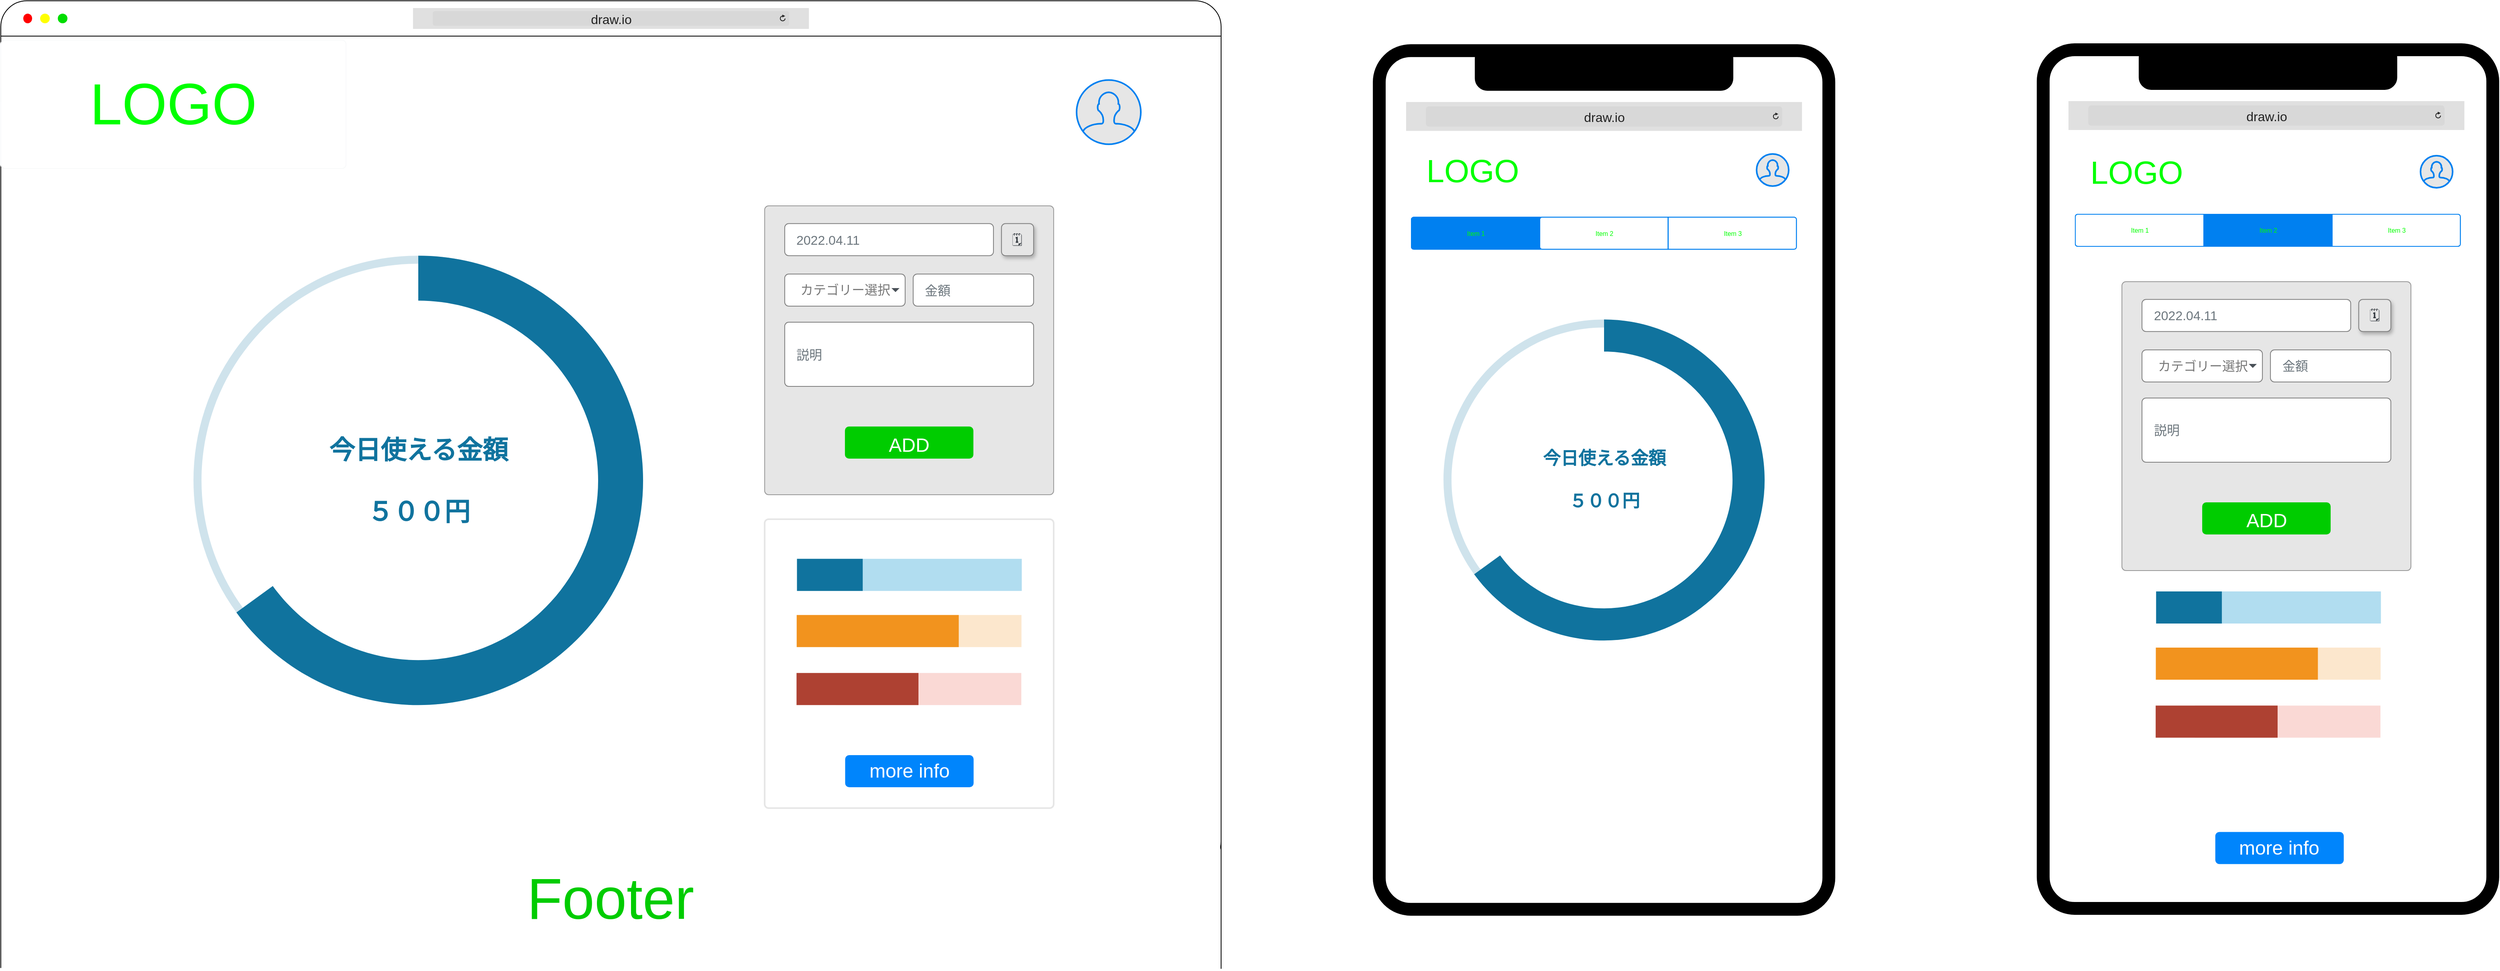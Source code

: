 <mxfile>
    <diagram id="RbM_i0EJbGHSK3NYgyE7" name="ページ1">
        <mxGraphModel dx="5474" dy="1347" grid="1" gridSize="10" guides="1" tooltips="1" connect="1" arrows="1" fold="1" page="1" pageScale="1" pageWidth="827" pageHeight="1169" math="0" shadow="0">
            <root>
                <mxCell id="0"/>
                <mxCell id="1" parent="0"/>
                <mxCell id="659" value="" style="rounded=1;whiteSpace=wrap;html=1;arcSize=7;fontColor=default;strokeWidth=16;" parent="1" vertex="1">
                    <mxGeometry x="164" y="211" width="560" height="1070" as="geometry"/>
                </mxCell>
                <mxCell id="2" value="" style="rounded=1;whiteSpace=wrap;html=1;arcSize=3;fontColor=default;" parent="1" vertex="1">
                    <mxGeometry x="-2380" y="150" width="1520" height="1080" as="geometry"/>
                </mxCell>
                <mxCell id="3" value="" style="line;strokeWidth=1;html=1;strokeColor=#000000;rounded=1;" parent="1" vertex="1">
                    <mxGeometry x="-2380" y="189" width="1520" height="10" as="geometry"/>
                </mxCell>
                <mxCell id="4" value="" style="verticalLabelPosition=bottom;labelBackgroundColor=default;verticalAlign=top;shadow=0;dashed=0;strokeWidth=2;shape=mxgraph.ios7.misc.add;fillColor=#00DD00;strokeColor=none;sketch=0;fontColor=default;html=1;rounded=1;" parent="1" vertex="1">
                    <mxGeometry x="-2309" y="166" width="12" height="12" as="geometry"/>
                </mxCell>
                <mxCell id="5" value="" style="html=1;verticalLabelPosition=bottom;labelBackgroundColor=#ffffff;verticalAlign=top;shadow=0;dashed=0;strokeWidth=2;shape=mxgraph.ios7.misc.delete;fillColor=#ff0000;strokeColor=none;sketch=0;rounded=1;" parent="1" vertex="1">
                    <mxGeometry x="-2352" y="166" width="11" height="12" as="geometry"/>
                </mxCell>
                <mxCell id="6" value="" style="html=1;verticalLabelPosition=bottom;labelBackgroundColor=#ffffff;verticalAlign=top;shadow=0;dashed=0;strokeWidth=2;shape=mxgraph.ios7.misc.delete;fillColor=#FFFF00;strokeColor=none;sketch=0;rounded=1;" parent="1" vertex="1">
                    <mxGeometry x="-2331" y="166" width="12" height="12" as="geometry"/>
                </mxCell>
                <mxCell id="7" value="&lt;font style=&quot;font-size: 16px&quot;&gt;draw.io&lt;/font&gt;" style="html=1;strokeWidth=1;shadow=0;dashed=0;shape=mxgraph.ios7ui.url;fillColor=#e0e0e0;strokeColor=#c0c0c0;buttonText=;strokeColor2=#222222;fontColor=#222222;fontSize=8;spacingTop=2;align=center;rounded=1;" parent="1" vertex="1">
                    <mxGeometry x="-1866.56" y="159" width="493.13" height="26" as="geometry"/>
                </mxCell>
                <mxCell id="8" value="" style="rounded=1;whiteSpace=wrap;html=1;arcSize=7;fontColor=default;strokeWidth=16;" parent="1" vertex="1">
                    <mxGeometry x="-663" y="212.12" width="560" height="1070" as="geometry"/>
                </mxCell>
                <mxCell id="9" value="" style="rounded=1;whiteSpace=wrap;html=1;shadow=0;fontSize=27;fontColor=#FFFFFF;strokeColor=#000000;strokeWidth=2;fillColor=#000000;gradientColor=none;arcSize=27;" parent="1" vertex="1">
                    <mxGeometry x="-543" y="207.12" width="320" height="54" as="geometry"/>
                </mxCell>
                <mxCell id="10" value="&lt;font style=&quot;font-size: 16px&quot;&gt;draw.io&lt;/font&gt;" style="html=1;strokeWidth=1;shadow=0;dashed=0;shape=mxgraph.ios7ui.url;fillColor=#e0e0e0;strokeColor=#c0c0c0;buttonText=;strokeColor2=#222222;fontColor=#222222;fontSize=8;spacingTop=2;align=center;rounded=1;" parent="1" vertex="1">
                    <mxGeometry x="-629.56" y="276.12" width="493.13" height="36" as="geometry"/>
                </mxCell>
                <mxCell id="105" value="" style="html=1;verticalLabelPosition=bottom;align=center;labelBackgroundColor=#ffffff;verticalAlign=top;strokeWidth=2;strokeColor=#0080F0;shadow=0;dashed=0;shape=mxgraph.ios7.icons.user;fontColor=#00FF00;fillColor=#E6E6E6;" parent="1" vertex="1">
                    <mxGeometry x="-1040.01" y="248.75" width="80" height="80" as="geometry"/>
                </mxCell>
                <mxCell id="143" value="" style="html=1;verticalLabelPosition=bottom;align=center;labelBackgroundColor=#ffffff;verticalAlign=top;strokeWidth=2;strokeColor=#0080F0;shadow=0;dashed=0;shape=mxgraph.ios7.icons.user;fontColor=#00FF00;fillColor=#E6E6E6;" parent="1" vertex="1">
                    <mxGeometry x="-193" y="340.87" width="40" height="40" as="geometry"/>
                </mxCell>
                <mxCell id="144" value="&lt;font style=&quot;font-size: 40px&quot;&gt;LOGO&lt;/font&gt;" style="html=1;shadow=0;dashed=0;shape=mxgraph.bootstrap.rrect;rSize=5;strokeColor=#FFFFFF;strokeWidth=3;fillColor=none;fontColor=#00FF00;whiteSpace=wrap;align=center;verticalAlign=middle;spacingLeft=0;fontStyle=0;fontSize=16;spacing=5;rounded=1;" parent="1" vertex="1">
                    <mxGeometry x="-631.5" y="318.37" width="168.5" height="85" as="geometry"/>
                </mxCell>
                <mxCell id="176" value="" style="verticalLabelPosition=bottom;verticalAlign=top;html=1;shape=mxgraph.basic.donut;dx=10;strokeColor=none;fillColor=#10739E;fontSize=10;align=center;fillOpacity=20;shadow=0;labelBackgroundColor=none;fontColor=#000000;" parent="1" vertex="1">
                    <mxGeometry x="-582.99" y="547.12" width="400" height="400" as="geometry"/>
                </mxCell>
                <mxCell id="177" value="今日使える金額&lt;br&gt;&lt;br&gt;５００円" style="verticalLabelPosition=middle;verticalAlign=middle;html=1;shape=mxgraph.basic.partConcEllipse;startAngle=0;endAngle=0.65;arcWidth=0.2;strokeColor=none;fillColor=#10739E;fontSize=22;fontColor=#10739E;align=center;fontStyle=1;shadow=0;labelBackgroundColor=none;" parent="176" vertex="1">
                    <mxGeometry width="400" height="400.0" as="geometry"/>
                </mxCell>
                <mxCell id="179" value="" style="whiteSpace=wrap;html=1;fixedSize=1;size=10;fillColor=#B1DDF0;strokeColor=none;shadow=0;labelBackgroundColor=none;fontSize=16;fontColor=#000000;" parent="1" vertex="1">
                    <mxGeometry x="304.67" y="886.0" width="280" height="40" as="geometry"/>
                </mxCell>
                <mxCell id="180" value="" style="whiteSpace=wrap;html=1;fixedSize=1;size=10;fillColor=#10739E;strokeColor=none;shadow=0;labelBackgroundColor=none;fontSize=16;fontColor=#000000;" parent="1" vertex="1">
                    <mxGeometry x="304.67" y="886.0" width="81.88" height="40" as="geometry"/>
                </mxCell>
                <mxCell id="182" value="" style="whiteSpace=wrap;html=1;fixedSize=1;size=10;fillColor=#FCE7CD;strokeColor=none;shadow=0;labelBackgroundColor=none;fontSize=16;fontColor=#000000;" parent="1" vertex="1">
                    <mxGeometry x="353.17" y="956.0" width="231.12" height="40" as="geometry"/>
                </mxCell>
                <mxCell id="183" value="" style="whiteSpace=wrap;html=1;fixedSize=1;size=10;fillColor=#F2931E;strokeColor=none;shadow=0;labelBackgroundColor=none;fontSize=16;fontColor=#000000;" parent="1" vertex="1">
                    <mxGeometry x="304.29" y="956.0" width="201.88" height="40" as="geometry"/>
                </mxCell>
                <mxCell id="185" value="" style="whiteSpace=wrap;html=1;fixedSize=1;size=10;fillColor=#FAD9D5;strokeColor=none;shadow=0;labelBackgroundColor=none;fontSize=16;fontColor=#000000;" parent="1" vertex="1">
                    <mxGeometry x="352.98" y="1028.25" width="231.12" height="40" as="geometry"/>
                </mxCell>
                <mxCell id="186" value="" style="whiteSpace=wrap;html=1;fixedSize=1;size=10;fillColor=#AE4132;strokeColor=none;shadow=0;labelBackgroundColor=none;fontSize=16;fontColor=#000000;" parent="1" vertex="1">
                    <mxGeometry x="304.1" y="1028.25" width="151.88" height="40" as="geometry"/>
                </mxCell>
                <mxCell id="233" value="" style="verticalLabelPosition=bottom;verticalAlign=top;html=1;shape=mxgraph.basic.donut;dx=10;strokeColor=none;fillColor=#10739E;fontSize=10;align=center;fillOpacity=20;shadow=0;labelBackgroundColor=none;fontColor=#000000;" parent="1" vertex="1">
                    <mxGeometry x="-2140.0" y="467.62" width="560" height="560" as="geometry"/>
                </mxCell>
                <mxCell id="234" value="&lt;font style=&quot;font-size: 32px&quot;&gt;今日使える金額&lt;br&gt;&lt;br&gt;５００円&lt;/font&gt;" style="verticalLabelPosition=middle;verticalAlign=middle;html=1;shape=mxgraph.basic.partConcEllipse;startAngle=0;endAngle=0.65;arcWidth=0.2;strokeColor=none;fillColor=#10739E;fontSize=22;fontColor=#10739E;align=center;fontStyle=1;shadow=0;labelBackgroundColor=none;" parent="233" vertex="1">
                    <mxGeometry width="560" height="560" as="geometry"/>
                </mxCell>
                <mxCell id="258" value="Footer" style="rounded=0;whiteSpace=wrap;html=1;shadow=0;fontSize=72;fontColor=#00CC00;strokeWidth=2;fillColor=#FFFFFF;strokeColor=none;" parent="1" vertex="1">
                    <mxGeometry x="-2380" y="1182.25" width="1519" height="173" as="geometry"/>
                </mxCell>
                <mxCell id="260" value="" style="endArrow=none;html=1;fontSize=16;fontColor=#000000;entryX=1;entryY=0.959;entryDx=0;entryDy=0;entryPerimeter=0;" parent="1" target="2" edge="1">
                    <mxGeometry width="50" height="50" relative="1" as="geometry">
                        <mxPoint x="-860" y="1356.25" as="sourcePoint"/>
                        <mxPoint x="-860" y="1203.25" as="targetPoint"/>
                    </mxGeometry>
                </mxCell>
                <mxCell id="261" value="" style="endArrow=none;html=1;fontSize=16;fontColor=#000000;entryX=0;entryY=0.951;entryDx=0;entryDy=0;entryPerimeter=0;" parent="1" target="2" edge="1">
                    <mxGeometry width="50" height="50" relative="1" as="geometry">
                        <mxPoint x="-2380" y="1355.25" as="sourcePoint"/>
                        <mxPoint x="-2380.0" y="1195.72" as="targetPoint"/>
                    </mxGeometry>
                </mxCell>
                <mxCell id="660" value="" style="rounded=1;whiteSpace=wrap;html=1;shadow=0;fontSize=27;fontColor=#FFFFFF;strokeColor=#000000;strokeWidth=2;fillColor=#000000;gradientColor=none;arcSize=27;" parent="1" vertex="1">
                    <mxGeometry x="284" y="206" width="320" height="54" as="geometry"/>
                </mxCell>
                <mxCell id="661" value="&lt;font style=&quot;font-size: 16px&quot;&gt;draw.io&lt;/font&gt;" style="html=1;strokeWidth=1;shadow=0;dashed=0;shape=mxgraph.ios7ui.url;fillColor=#e0e0e0;strokeColor=#c0c0c0;buttonText=;strokeColor2=#222222;fontColor=#222222;fontSize=8;spacingTop=2;align=center;rounded=1;" parent="1" vertex="1">
                    <mxGeometry x="195.5" y="275" width="493.13" height="36" as="geometry"/>
                </mxCell>
                <mxCell id="663" value="" style="html=1;shadow=0;dashed=0;shape=mxgraph.bootstrap.rrect;rSize=5;fillColor=#ffffff;strokeColor=none;" parent="1" vertex="1">
                    <mxGeometry x="244.38" y="486" width="400" height="400" as="geometry"/>
                </mxCell>
                <mxCell id="672" value="&lt;font style=&quot;font-size: 40px&quot;&gt;LOGO&lt;/font&gt;" style="html=1;shadow=0;dashed=0;shape=mxgraph.bootstrap.rrect;rSize=5;strokeColor=#FFFFFF;strokeWidth=3;fillColor=none;fontColor=#00FF00;whiteSpace=wrap;align=center;verticalAlign=middle;spacingLeft=0;fontStyle=0;fontSize=16;spacing=5;rounded=1;" parent="1" vertex="1">
                    <mxGeometry x="195.5" y="320.5" width="168.5" height="85" as="geometry"/>
                </mxCell>
                <mxCell id="673" value="" style="html=1;verticalLabelPosition=bottom;align=center;labelBackgroundColor=#ffffff;verticalAlign=top;strokeWidth=2;strokeColor=#0080F0;shadow=0;dashed=0;shape=mxgraph.ios7.icons.user;fontColor=#00FF00;fillColor=#E6E6E6;" parent="1" vertex="1">
                    <mxGeometry x="634" y="343" width="40" height="40" as="geometry"/>
                </mxCell>
                <mxCell id="674" value="" style="html=1;strokeWidth=1;shadow=0;dashed=0;shape=mxgraph.ios7ui.rrect;rSize=3;strokeColor=#0080F0;gradientColor=none;fontSize=56;fontColor=#00FF00;" parent="1" vertex="1">
                    <mxGeometry x="204" y="416" width="479.62" height="40" as="geometry"/>
                </mxCell>
                <mxCell id="675" value="Item 1" style="strokeColor=#0080F0;fillColor=none;gradientColor=none;html=1;strokeWidth=1;shadow=0;dashed=0;shape=mxgraph.ios7ui.leftButton;rSize=3;fontSize=8;fontColor=#00FF00;" parent="674" vertex="1">
                    <mxGeometry width="160" height="40" as="geometry"/>
                </mxCell>
                <mxCell id="676" value="Item 3" style="strokeColor=#0080F0;fillColor=none;html=1;strokeWidth=1;shadow=0;dashed=0;shape=mxgraph.ios7ui.rightButton;rSize=3;fontSize=8;fontColor=#00FF00;" parent="674" vertex="1">
                    <mxGeometry x="319.62" width="160" height="40" as="geometry"/>
                </mxCell>
                <mxCell id="701" value="Item 2" style="strokeColor=#0080F0;fillColor=#0080F0;gradientColor=none;html=1;strokeWidth=1;shadow=0;dashed=0;shape=mxgraph.ios7ui.leftButton;rSize=3;fontSize=8;fontColor=#00FF00;" parent="674" vertex="1">
                    <mxGeometry x="160" width="160" height="40" as="geometry"/>
                </mxCell>
                <mxCell id="677" value="&lt;font style=&quot;font-size: 24px&quot;&gt;more info&lt;/font&gt;" style="html=1;shadow=0;dashed=0;shape=mxgraph.bootstrap.rrect;rSize=5;strokeColor=none;strokeWidth=1;fillColor=#0085FC;fontColor=#FFFFFF;whiteSpace=wrap;align=center;verticalAlign=middle;spacingLeft=0;fontStyle=0;fontSize=16;spacing=5;labelBackgroundColor=none;" parent="1" vertex="1">
                    <mxGeometry x="378.38" y="1185.75" width="160" height="40" as="geometry"/>
                </mxCell>
                <mxCell id="702" value="" style="html=1;strokeWidth=1;shadow=0;dashed=0;shape=mxgraph.ios7ui.rrect;rSize=3;strokeColor=#0080F0;gradientColor=none;fontSize=56;fontColor=#00FF00;" parent="1" vertex="1">
                    <mxGeometry x="-622.99" y="419.62" width="479.62" height="40" as="geometry"/>
                </mxCell>
                <mxCell id="703" value="Item 1" style="strokeColor=#0080F0;fillColor=#0080F0;gradientColor=none;html=1;strokeWidth=1;shadow=0;dashed=0;shape=mxgraph.ios7ui.leftButton;rSize=3;fontSize=8;fontColor=#00FF00;" parent="702" vertex="1">
                    <mxGeometry width="160" height="40" as="geometry"/>
                </mxCell>
                <mxCell id="704" value="Item 3" style="strokeColor=#0080F0;fillColor=none;html=1;strokeWidth=1;shadow=0;dashed=0;shape=mxgraph.ios7ui.rightButton;rSize=3;fontSize=8;fontColor=#00FF00;" parent="702" vertex="1">
                    <mxGeometry x="319.62" width="160" height="40" as="geometry"/>
                </mxCell>
                <mxCell id="705" value="Item 2" style="strokeColor=#0080F0;fillColor=none;gradientColor=none;html=1;strokeWidth=1;shadow=0;dashed=0;shape=mxgraph.ios7ui.leftButton;rSize=3;fontSize=8;fontColor=#00FF00;" parent="702" vertex="1">
                    <mxGeometry x="160" width="160" height="40" as="geometry"/>
                </mxCell>
                <mxCell id="706" value="" style="html=1;shadow=0;dashed=0;shape=mxgraph.bootstrap.rrect;rSize=5;fillColor=#E6E6E6;strokeColor=#999999;labelBackgroundColor=none;fontSize=16;fontColor=#000000;" parent="1" vertex="1">
                    <mxGeometry x="-1428.55" y="405.5" width="360" height="360" as="geometry"/>
                </mxCell>
                <mxCell id="709" value="&lt;font style=&quot;font-size: 24px&quot;&gt;ADD&lt;/font&gt;" style="html=1;shadow=0;dashed=0;shape=mxgraph.bootstrap.rrect;rSize=5;fillColor=#00CC00;strokeColor=none;align=center;fontSize=32;fontColor=#FFFFFF;labelBackgroundColor=none;" parent="706" vertex="1">
                    <mxGeometry width="160" height="40" relative="1" as="geometry">
                        <mxPoint x="100" y="275" as="offset"/>
                    </mxGeometry>
                </mxCell>
                <mxCell id="745" value="🗓" style="html=1;shadow=1;dashed=0;shape=mxgraph.bootstrap.rrect;rSize=5;strokeColor=#808080;strokeWidth=1;fillColor=#E6E6E6;fontColor=#343A40;whiteSpace=wrap;align=center;verticalAlign=middle;spacingLeft=0;fontStyle=0;fontSize=16;spacing=5;labelBackgroundColor=none;" parent="706" vertex="1">
                    <mxGeometry x="295" y="22.122" width="40" height="40" as="geometry"/>
                </mxCell>
                <mxCell id="742" value="2022.04.11" style="html=1;shadow=0;dashed=0;shape=mxgraph.bootstrap.rrect;rSize=5;fillColor=default;strokeColor=#808080;align=left;spacing=15;fontSize=16;fontColor=#6C767D;labelBackgroundColor=none;" parent="706" vertex="1">
                    <mxGeometry x="25" y="22.12" width="260" height="40" as="geometry"/>
                </mxCell>
                <mxCell id="746" value="金額" style="html=1;shadow=0;dashed=0;shape=mxgraph.bootstrap.rrect;rSize=5;fillColor=default;strokeColor=#808080;align=left;spacing=15;fontSize=16;fontColor=#6C767D;labelBackgroundColor=none;" parent="706" vertex="1">
                    <mxGeometry x="185" y="85" width="150" height="40" as="geometry"/>
                </mxCell>
                <mxCell id="743" value="カテゴリー選択" style="html=1;shadow=0;dashed=0;shape=mxgraph.bootstrap.rrect;rSize=5;strokeColor=#808080;strokeWidth=1;fillColor=#ffffff;fontColor=#777777;whiteSpace=wrap;align=left;verticalAlign=middle;fontStyle=0;fontSize=16;spacing=20;labelBackgroundColor=none;" parent="706" vertex="1">
                    <mxGeometry x="25" y="84.999" width="150" height="40" as="geometry"/>
                </mxCell>
                <mxCell id="744" value="" style="shape=triangle;direction=south;fillColor=#495057;strokeColor=none;perimeter=none;shadow=0;labelBackgroundColor=none;fontSize=16;fontColor=#000000;" parent="743" vertex="1">
                    <mxGeometry x="1" y="0.5" width="10" height="5" relative="1" as="geometry">
                        <mxPoint x="-17" y="-2.5" as="offset"/>
                    </mxGeometry>
                </mxCell>
                <mxCell id="747" value="説明" style="html=1;shadow=0;dashed=0;shape=mxgraph.bootstrap.rrect;rSize=5;fillColor=default;strokeColor=#808080;align=left;spacing=15;fontSize=16;fontColor=#6C767D;labelBackgroundColor=none;" parent="706" vertex="1">
                    <mxGeometry x="25" y="145" width="310" height="80" as="geometry"/>
                </mxCell>
                <mxCell id="748" value="LOGO" style="html=1;shadow=0;dashed=0;shape=mxgraph.bootstrap.rrect;rSize=5;strokeColor=#F8F9FA;strokeWidth=1;fillColor=none;fontColor=#00FF00;whiteSpace=wrap;align=center;verticalAlign=middle;spacingLeft=0;fontStyle=0;fontSize=72;spacing=5;sketch=0;" parent="1" vertex="1">
                    <mxGeometry x="-2380" y="199" width="430" height="160" as="geometry"/>
                </mxCell>
                <mxCell id="750" value="" style="html=1;shadow=0;dashed=0;shape=mxgraph.bootstrap.rrect;rSize=5;strokeColor=#E6E6E6;strokeWidth=2;fillColor=none;fontColor=#F8F9FA;whiteSpace=wrap;align=center;verticalAlign=middle;spacingLeft=0;fontStyle=0;fontSize=16;spacing=5;" vertex="1" parent="1">
                    <mxGeometry x="-1428.55" y="796" width="360" height="360" as="geometry"/>
                </mxCell>
                <mxCell id="656" value="&lt;font style=&quot;font-size: 24px&quot;&gt;more info&lt;/font&gt;" style="html=1;shadow=0;dashed=0;shape=mxgraph.bootstrap.rrect;rSize=5;strokeColor=none;strokeWidth=1;fillColor=#0085FC;fontColor=#FFFFFF;whiteSpace=wrap;align=center;verticalAlign=middle;spacingLeft=0;fontStyle=0;fontSize=16;spacing=5;labelBackgroundColor=none;" parent="1" vertex="1">
                    <mxGeometry x="-1328.27" y="1090" width="160" height="40" as="geometry"/>
                </mxCell>
                <mxCell id="730" value="" style="whiteSpace=wrap;html=1;fixedSize=1;size=10;fillColor=#B1DDF0;strokeColor=none;shadow=0;labelBackgroundColor=none;fontSize=16;fontColor=#000000;" parent="1" vertex="1">
                    <mxGeometry x="-1388.27" y="845.37" width="280" height="40" as="geometry"/>
                </mxCell>
                <mxCell id="731" value="" style="whiteSpace=wrap;html=1;fixedSize=1;size=10;fillColor=#10739E;strokeColor=none;shadow=0;labelBackgroundColor=none;fontSize=16;fontColor=#000000;" parent="1" vertex="1">
                    <mxGeometry x="-1388.27" y="845.37" width="81.88" height="40" as="geometry"/>
                </mxCell>
                <mxCell id="732" value="" style="whiteSpace=wrap;html=1;fixedSize=1;size=10;fillColor=#FCE7CD;strokeColor=none;shadow=0;labelBackgroundColor=none;fontSize=16;fontColor=#000000;" parent="1" vertex="1">
                    <mxGeometry x="-1339.77" y="915.37" width="231.12" height="40" as="geometry"/>
                </mxCell>
                <mxCell id="733" value="" style="whiteSpace=wrap;html=1;fixedSize=1;size=10;fillColor=#F2931E;strokeColor=none;shadow=0;labelBackgroundColor=none;fontSize=16;fontColor=#000000;" parent="1" vertex="1">
                    <mxGeometry x="-1388.65" y="915.37" width="201.88" height="40" as="geometry"/>
                </mxCell>
                <mxCell id="734" value="" style="whiteSpace=wrap;html=1;fixedSize=1;size=10;fillColor=#FAD9D5;strokeColor=none;shadow=0;labelBackgroundColor=none;fontSize=16;fontColor=#000000;" parent="1" vertex="1">
                    <mxGeometry x="-1339.96" y="987.62" width="231.12" height="40" as="geometry"/>
                </mxCell>
                <mxCell id="735" value="" style="whiteSpace=wrap;html=1;fixedSize=1;size=10;fillColor=#AE4132;strokeColor=none;shadow=0;labelBackgroundColor=none;fontSize=16;fontColor=#000000;" parent="1" vertex="1">
                    <mxGeometry x="-1388.84" y="987.62" width="151.88" height="40" as="geometry"/>
                </mxCell>
                <mxCell id="751" value="" style="html=1;shadow=0;dashed=0;shape=mxgraph.bootstrap.rrect;rSize=5;fillColor=#E6E6E6;strokeColor=#999999;labelBackgroundColor=none;fontSize=16;fontColor=#000000;" vertex="1" parent="1">
                    <mxGeometry x="262.06" y="500" width="360" height="360" as="geometry"/>
                </mxCell>
                <mxCell id="752" value="&lt;font style=&quot;font-size: 24px&quot;&gt;ADD&lt;/font&gt;" style="html=1;shadow=0;dashed=0;shape=mxgraph.bootstrap.rrect;rSize=5;fillColor=#00CC00;strokeColor=none;align=center;fontSize=32;fontColor=#FFFFFF;labelBackgroundColor=none;" vertex="1" parent="751">
                    <mxGeometry width="160" height="40" relative="1" as="geometry">
                        <mxPoint x="100" y="275" as="offset"/>
                    </mxGeometry>
                </mxCell>
                <mxCell id="753" value="🗓" style="html=1;shadow=1;dashed=0;shape=mxgraph.bootstrap.rrect;rSize=5;strokeColor=#808080;strokeWidth=1;fillColor=#E6E6E6;fontColor=#343A40;whiteSpace=wrap;align=center;verticalAlign=middle;spacingLeft=0;fontStyle=0;fontSize=16;spacing=5;labelBackgroundColor=none;" vertex="1" parent="751">
                    <mxGeometry x="295" y="22.122" width="40" height="40" as="geometry"/>
                </mxCell>
                <mxCell id="754" value="2022.04.11" style="html=1;shadow=0;dashed=0;shape=mxgraph.bootstrap.rrect;rSize=5;fillColor=default;strokeColor=#808080;align=left;spacing=15;fontSize=16;fontColor=#6C767D;labelBackgroundColor=none;" vertex="1" parent="751">
                    <mxGeometry x="25" y="22.12" width="260" height="40" as="geometry"/>
                </mxCell>
                <mxCell id="755" value="金額" style="html=1;shadow=0;dashed=0;shape=mxgraph.bootstrap.rrect;rSize=5;fillColor=default;strokeColor=#808080;align=left;spacing=15;fontSize=16;fontColor=#6C767D;labelBackgroundColor=none;" vertex="1" parent="751">
                    <mxGeometry x="185" y="85" width="150" height="40" as="geometry"/>
                </mxCell>
                <mxCell id="756" value="カテゴリー選択" style="html=1;shadow=0;dashed=0;shape=mxgraph.bootstrap.rrect;rSize=5;strokeColor=#808080;strokeWidth=1;fillColor=#ffffff;fontColor=#777777;whiteSpace=wrap;align=left;verticalAlign=middle;fontStyle=0;fontSize=16;spacing=20;labelBackgroundColor=none;" vertex="1" parent="751">
                    <mxGeometry x="25" y="84.999" width="150" height="40" as="geometry"/>
                </mxCell>
                <mxCell id="757" value="" style="shape=triangle;direction=south;fillColor=#495057;strokeColor=none;perimeter=none;shadow=0;labelBackgroundColor=none;fontSize=16;fontColor=#000000;" vertex="1" parent="756">
                    <mxGeometry x="1" y="0.5" width="10" height="5" relative="1" as="geometry">
                        <mxPoint x="-17" y="-2.5" as="offset"/>
                    </mxGeometry>
                </mxCell>
                <mxCell id="758" value="説明" style="html=1;shadow=0;dashed=0;shape=mxgraph.bootstrap.rrect;rSize=5;fillColor=default;strokeColor=#808080;align=left;spacing=15;fontSize=16;fontColor=#6C767D;labelBackgroundColor=none;" vertex="1" parent="751">
                    <mxGeometry x="25" y="145" width="310" height="80" as="geometry"/>
                </mxCell>
            </root>
        </mxGraphModel>
    </diagram>
</mxfile>